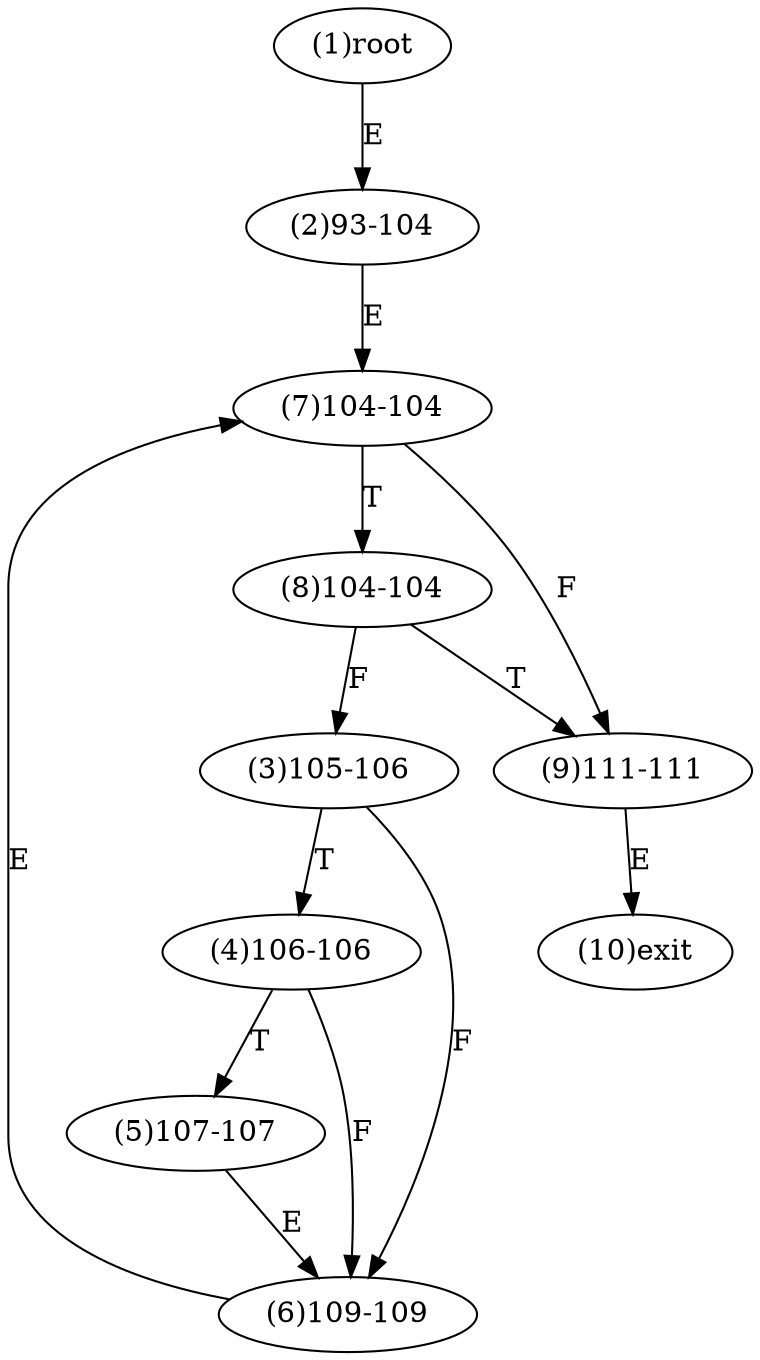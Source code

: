 digraph "" { 
1[ label="(1)root"];
2[ label="(2)93-104"];
3[ label="(3)105-106"];
4[ label="(4)106-106"];
5[ label="(5)107-107"];
6[ label="(6)109-109"];
7[ label="(7)104-104"];
8[ label="(8)104-104"];
9[ label="(9)111-111"];
10[ label="(10)exit"];
1->2[ label="E"];
2->7[ label="E"];
3->6[ label="F"];
3->4[ label="T"];
4->6[ label="F"];
4->5[ label="T"];
5->6[ label="E"];
6->7[ label="E"];
7->9[ label="F"];
7->8[ label="T"];
8->3[ label="F"];
8->9[ label="T"];
9->10[ label="E"];
}